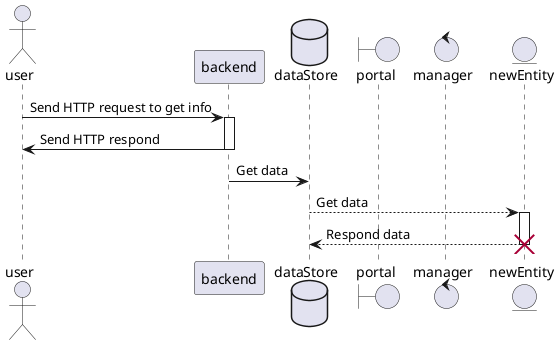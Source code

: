 @startuml First practice

actor user
participant backend
database dataStore
boundary portal
control manager

entity newEntity

user -> backend ++: Send HTTP request to get info
backend -> user --: Send HTTP respond

backend -> dataStore: Get data

dataStore --> newEntity ++: Get data
newEntity --> dataStore: Respond data

destroy newEntity

@enduml
